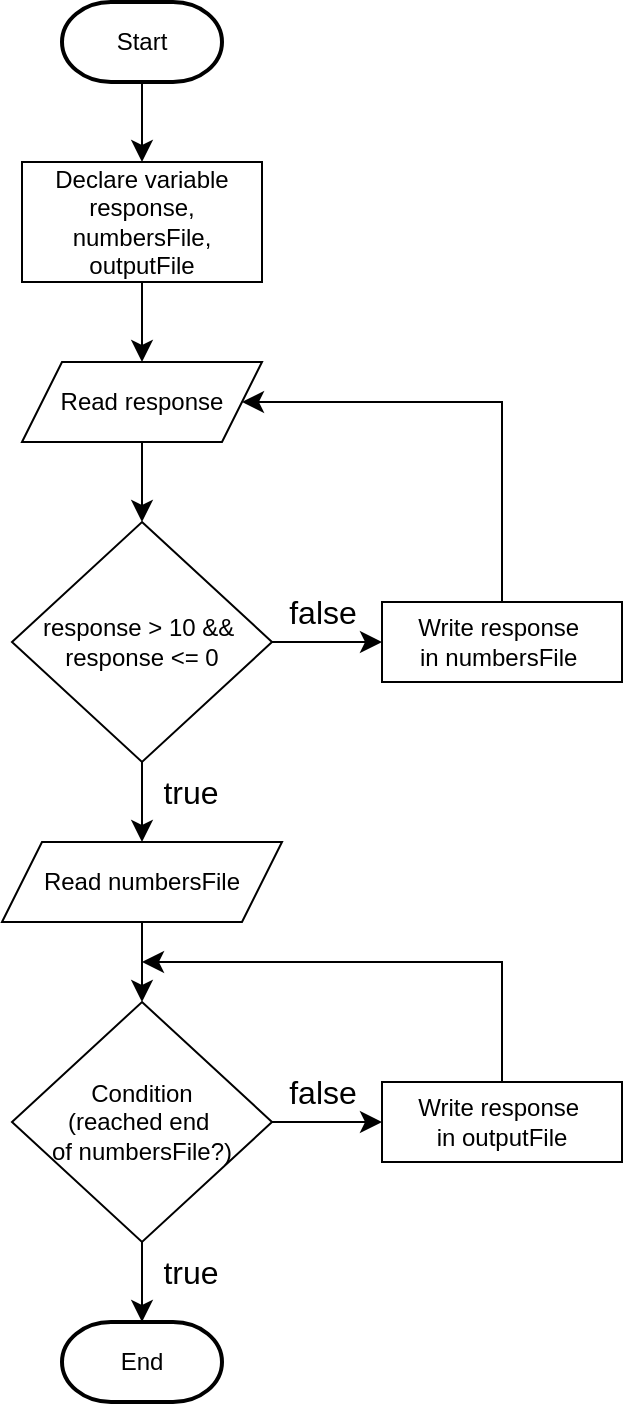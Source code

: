 <mxfile version="24.7.17">
  <diagram id="C5RBs43oDa-KdzZeNtuy" name="Page-1">
    <mxGraphModel dx="641" dy="196" grid="1" gridSize="10" guides="1" tooltips="1" connect="1" arrows="1" fold="1" page="1" pageScale="1" pageWidth="827" pageHeight="1169" math="0" shadow="0">
      <root>
        <mxCell id="WIyWlLk6GJQsqaUBKTNV-0" />
        <mxCell id="WIyWlLk6GJQsqaUBKTNV-1" parent="WIyWlLk6GJQsqaUBKTNV-0" />
        <mxCell id="OfSpm8OVRgu-KEMXPh_4-16" style="edgeStyle=none;curved=1;rounded=0;orthogonalLoop=1;jettySize=auto;html=1;exitX=0.5;exitY=1;exitDx=0;exitDy=0;exitPerimeter=0;entryX=0.5;entryY=0;entryDx=0;entryDy=0;fontSize=12;startSize=8;endSize=8;" edge="1" parent="WIyWlLk6GJQsqaUBKTNV-1" source="OfSpm8OVRgu-KEMXPh_4-1" target="OfSpm8OVRgu-KEMXPh_4-3">
          <mxGeometry relative="1" as="geometry" />
        </mxCell>
        <mxCell id="OfSpm8OVRgu-KEMXPh_4-1" value="Start" style="strokeWidth=2;html=1;shape=mxgraph.flowchart.terminator;whiteSpace=wrap;" vertex="1" parent="WIyWlLk6GJQsqaUBKTNV-1">
          <mxGeometry x="200" y="60" width="80" height="40" as="geometry" />
        </mxCell>
        <mxCell id="OfSpm8OVRgu-KEMXPh_4-17" style="edgeStyle=none;curved=1;rounded=0;orthogonalLoop=1;jettySize=auto;html=1;exitX=0.5;exitY=1;exitDx=0;exitDy=0;fontSize=12;startSize=8;endSize=8;" edge="1" parent="WIyWlLk6GJQsqaUBKTNV-1" source="OfSpm8OVRgu-KEMXPh_4-3" target="OfSpm8OVRgu-KEMXPh_4-8">
          <mxGeometry relative="1" as="geometry" />
        </mxCell>
        <mxCell id="OfSpm8OVRgu-KEMXPh_4-3" value="Declare variable response, numbersFile, outputFile" style="rounded=0;whiteSpace=wrap;html=1;" vertex="1" parent="WIyWlLk6GJQsqaUBKTNV-1">
          <mxGeometry x="180" y="140" width="120" height="60" as="geometry" />
        </mxCell>
        <mxCell id="OfSpm8OVRgu-KEMXPh_4-19" style="edgeStyle=none;curved=1;rounded=0;orthogonalLoop=1;jettySize=auto;html=1;exitX=1;exitY=0.5;exitDx=0;exitDy=0;entryX=0;entryY=0.5;entryDx=0;entryDy=0;fontSize=12;startSize=8;endSize=8;" edge="1" parent="WIyWlLk6GJQsqaUBKTNV-1" source="OfSpm8OVRgu-KEMXPh_4-5" target="OfSpm8OVRgu-KEMXPh_4-34">
          <mxGeometry relative="1" as="geometry">
            <mxPoint x="370" y="380" as="targetPoint" />
          </mxGeometry>
        </mxCell>
        <mxCell id="OfSpm8OVRgu-KEMXPh_4-23" style="edgeStyle=none;curved=1;rounded=0;orthogonalLoop=1;jettySize=auto;html=1;exitX=0.5;exitY=1;exitDx=0;exitDy=0;entryX=0.5;entryY=0;entryDx=0;entryDy=0;fontSize=12;startSize=8;endSize=8;" edge="1" parent="WIyWlLk6GJQsqaUBKTNV-1" source="OfSpm8OVRgu-KEMXPh_4-5" target="OfSpm8OVRgu-KEMXPh_4-33">
          <mxGeometry relative="1" as="geometry">
            <mxPoint x="240" y="480" as="targetPoint" />
          </mxGeometry>
        </mxCell>
        <mxCell id="OfSpm8OVRgu-KEMXPh_4-5" value="response &amp;gt; 10 &amp;amp;&amp;amp;&amp;nbsp;&lt;div&gt;response &amp;lt;= 0&lt;/div&gt;" style="rhombus;whiteSpace=wrap;html=1;" vertex="1" parent="WIyWlLk6GJQsqaUBKTNV-1">
          <mxGeometry x="175" y="320" width="130" height="120" as="geometry" />
        </mxCell>
        <mxCell id="OfSpm8OVRgu-KEMXPh_4-7" value="End" style="strokeWidth=2;html=1;shape=mxgraph.flowchart.terminator;whiteSpace=wrap;" vertex="1" parent="WIyWlLk6GJQsqaUBKTNV-1">
          <mxGeometry x="200" y="720" width="80" height="40" as="geometry" />
        </mxCell>
        <mxCell id="OfSpm8OVRgu-KEMXPh_4-18" style="edgeStyle=none;curved=1;rounded=0;orthogonalLoop=1;jettySize=auto;html=1;exitX=0.5;exitY=1;exitDx=0;exitDy=0;entryX=0.5;entryY=0;entryDx=0;entryDy=0;fontSize=12;startSize=8;endSize=8;" edge="1" parent="WIyWlLk6GJQsqaUBKTNV-1" source="OfSpm8OVRgu-KEMXPh_4-8" target="OfSpm8OVRgu-KEMXPh_4-5">
          <mxGeometry relative="1" as="geometry" />
        </mxCell>
        <mxCell id="OfSpm8OVRgu-KEMXPh_4-8" value="Read response" style="shape=parallelogram;perimeter=parallelogramPerimeter;whiteSpace=wrap;html=1;fixedSize=1;" vertex="1" parent="WIyWlLk6GJQsqaUBKTNV-1">
          <mxGeometry x="180" y="240" width="120" height="40" as="geometry" />
        </mxCell>
        <mxCell id="OfSpm8OVRgu-KEMXPh_4-24" style="edgeStyle=none;curved=1;rounded=0;orthogonalLoop=1;jettySize=auto;html=1;exitX=0.5;exitY=1;exitDx=0;exitDy=0;entryX=0.5;entryY=0;entryDx=0;entryDy=0;fontSize=12;startSize=8;endSize=8;" edge="1" parent="WIyWlLk6GJQsqaUBKTNV-1" source="OfSpm8OVRgu-KEMXPh_4-33" target="OfSpm8OVRgu-KEMXPh_4-13">
          <mxGeometry relative="1" as="geometry">
            <mxPoint x="240" y="520" as="sourcePoint" />
          </mxGeometry>
        </mxCell>
        <mxCell id="OfSpm8OVRgu-KEMXPh_4-25" style="edgeStyle=none;curved=1;rounded=0;orthogonalLoop=1;jettySize=auto;html=1;exitX=1;exitY=0.5;exitDx=0;exitDy=0;entryX=0;entryY=0.5;entryDx=0;entryDy=0;fontSize=12;startSize=8;endSize=8;" edge="1" parent="WIyWlLk6GJQsqaUBKTNV-1" source="OfSpm8OVRgu-KEMXPh_4-13" target="OfSpm8OVRgu-KEMXPh_4-35">
          <mxGeometry relative="1" as="geometry">
            <mxPoint x="370" y="620" as="targetPoint" />
          </mxGeometry>
        </mxCell>
        <mxCell id="OfSpm8OVRgu-KEMXPh_4-13" value="Condition&lt;div&gt;(reached end&amp;nbsp;&lt;/div&gt;&lt;div&gt;of numbersFile?)&lt;/div&gt;" style="rhombus;whiteSpace=wrap;html=1;" vertex="1" parent="WIyWlLk6GJQsqaUBKTNV-1">
          <mxGeometry x="175" y="560" width="130" height="120" as="geometry" />
        </mxCell>
        <mxCell id="OfSpm8OVRgu-KEMXPh_4-22" value="" style="edgeStyle=elbowEdgeStyle;elbow=vertical;endArrow=classic;html=1;curved=0;rounded=0;endSize=8;startSize=8;fontSize=12;exitX=0.5;exitY=0;exitDx=0;exitDy=0;entryX=1;entryY=0.5;entryDx=0;entryDy=0;" edge="1" parent="WIyWlLk6GJQsqaUBKTNV-1" source="OfSpm8OVRgu-KEMXPh_4-34" target="OfSpm8OVRgu-KEMXPh_4-8">
          <mxGeometry width="50" height="50" relative="1" as="geometry">
            <mxPoint x="430" y="360" as="sourcePoint" />
            <mxPoint x="470" y="310" as="targetPoint" />
            <Array as="points">
              <mxPoint x="360" y="260" />
            </Array>
          </mxGeometry>
        </mxCell>
        <mxCell id="OfSpm8OVRgu-KEMXPh_4-27" value="" style="edgeStyle=elbowEdgeStyle;elbow=vertical;endArrow=classic;html=1;curved=0;rounded=0;endSize=8;startSize=8;fontSize=12;exitX=0.5;exitY=0;exitDx=0;exitDy=0;" edge="1" parent="WIyWlLk6GJQsqaUBKTNV-1" source="OfSpm8OVRgu-KEMXPh_4-35">
          <mxGeometry width="50" height="50" relative="1" as="geometry">
            <mxPoint x="420" y="600" as="sourcePoint" />
            <mxPoint x="240" y="540" as="targetPoint" />
            <Array as="points">
              <mxPoint x="330" y="540" />
            </Array>
          </mxGeometry>
        </mxCell>
        <mxCell id="OfSpm8OVRgu-KEMXPh_4-28" style="edgeStyle=none;curved=1;rounded=0;orthogonalLoop=1;jettySize=auto;html=1;exitX=0.5;exitY=1;exitDx=0;exitDy=0;entryX=0.5;entryY=0;entryDx=0;entryDy=0;entryPerimeter=0;fontSize=12;startSize=8;endSize=8;" edge="1" parent="WIyWlLk6GJQsqaUBKTNV-1" source="OfSpm8OVRgu-KEMXPh_4-13" target="OfSpm8OVRgu-KEMXPh_4-7">
          <mxGeometry relative="1" as="geometry" />
        </mxCell>
        <mxCell id="OfSpm8OVRgu-KEMXPh_4-29" value="false" style="text;html=1;align=center;verticalAlign=middle;resizable=0;points=[];autosize=1;strokeColor=none;fillColor=none;fontSize=16;" vertex="1" parent="WIyWlLk6GJQsqaUBKTNV-1">
          <mxGeometry x="300" y="350" width="60" height="30" as="geometry" />
        </mxCell>
        <mxCell id="OfSpm8OVRgu-KEMXPh_4-30" value="true" style="text;html=1;align=center;verticalAlign=middle;resizable=0;points=[];autosize=1;strokeColor=none;fillColor=none;fontSize=16;" vertex="1" parent="WIyWlLk6GJQsqaUBKTNV-1">
          <mxGeometry x="239" y="440" width="50" height="30" as="geometry" />
        </mxCell>
        <mxCell id="OfSpm8OVRgu-KEMXPh_4-31" value="false" style="text;html=1;align=center;verticalAlign=middle;resizable=0;points=[];autosize=1;strokeColor=none;fillColor=none;fontSize=16;" vertex="1" parent="WIyWlLk6GJQsqaUBKTNV-1">
          <mxGeometry x="300" y="590" width="60" height="30" as="geometry" />
        </mxCell>
        <mxCell id="OfSpm8OVRgu-KEMXPh_4-32" value="true" style="text;html=1;align=center;verticalAlign=middle;resizable=0;points=[];autosize=1;strokeColor=none;fillColor=none;fontSize=16;" vertex="1" parent="WIyWlLk6GJQsqaUBKTNV-1">
          <mxGeometry x="239" y="680" width="50" height="30" as="geometry" />
        </mxCell>
        <mxCell id="OfSpm8OVRgu-KEMXPh_4-33" value="Read&amp;nbsp;&lt;span style=&quot;background-color: initial;&quot;&gt;numbersFile&lt;/span&gt;" style="shape=parallelogram;perimeter=parallelogramPerimeter;whiteSpace=wrap;html=1;fixedSize=1;" vertex="1" parent="WIyWlLk6GJQsqaUBKTNV-1">
          <mxGeometry x="170" y="480" width="140" height="40" as="geometry" />
        </mxCell>
        <mxCell id="OfSpm8OVRgu-KEMXPh_4-34" value="Write response&amp;nbsp;&lt;div&gt;in numbersFile&amp;nbsp;&lt;/div&gt;" style="rounded=0;whiteSpace=wrap;html=1;" vertex="1" parent="WIyWlLk6GJQsqaUBKTNV-1">
          <mxGeometry x="360" y="360" width="120" height="40" as="geometry" />
        </mxCell>
        <mxCell id="OfSpm8OVRgu-KEMXPh_4-35" value="Write response&amp;nbsp;&lt;div&gt;in outputFile&lt;/div&gt;" style="rounded=0;whiteSpace=wrap;html=1;" vertex="1" parent="WIyWlLk6GJQsqaUBKTNV-1">
          <mxGeometry x="360" y="600" width="120" height="40" as="geometry" />
        </mxCell>
      </root>
    </mxGraphModel>
  </diagram>
</mxfile>
